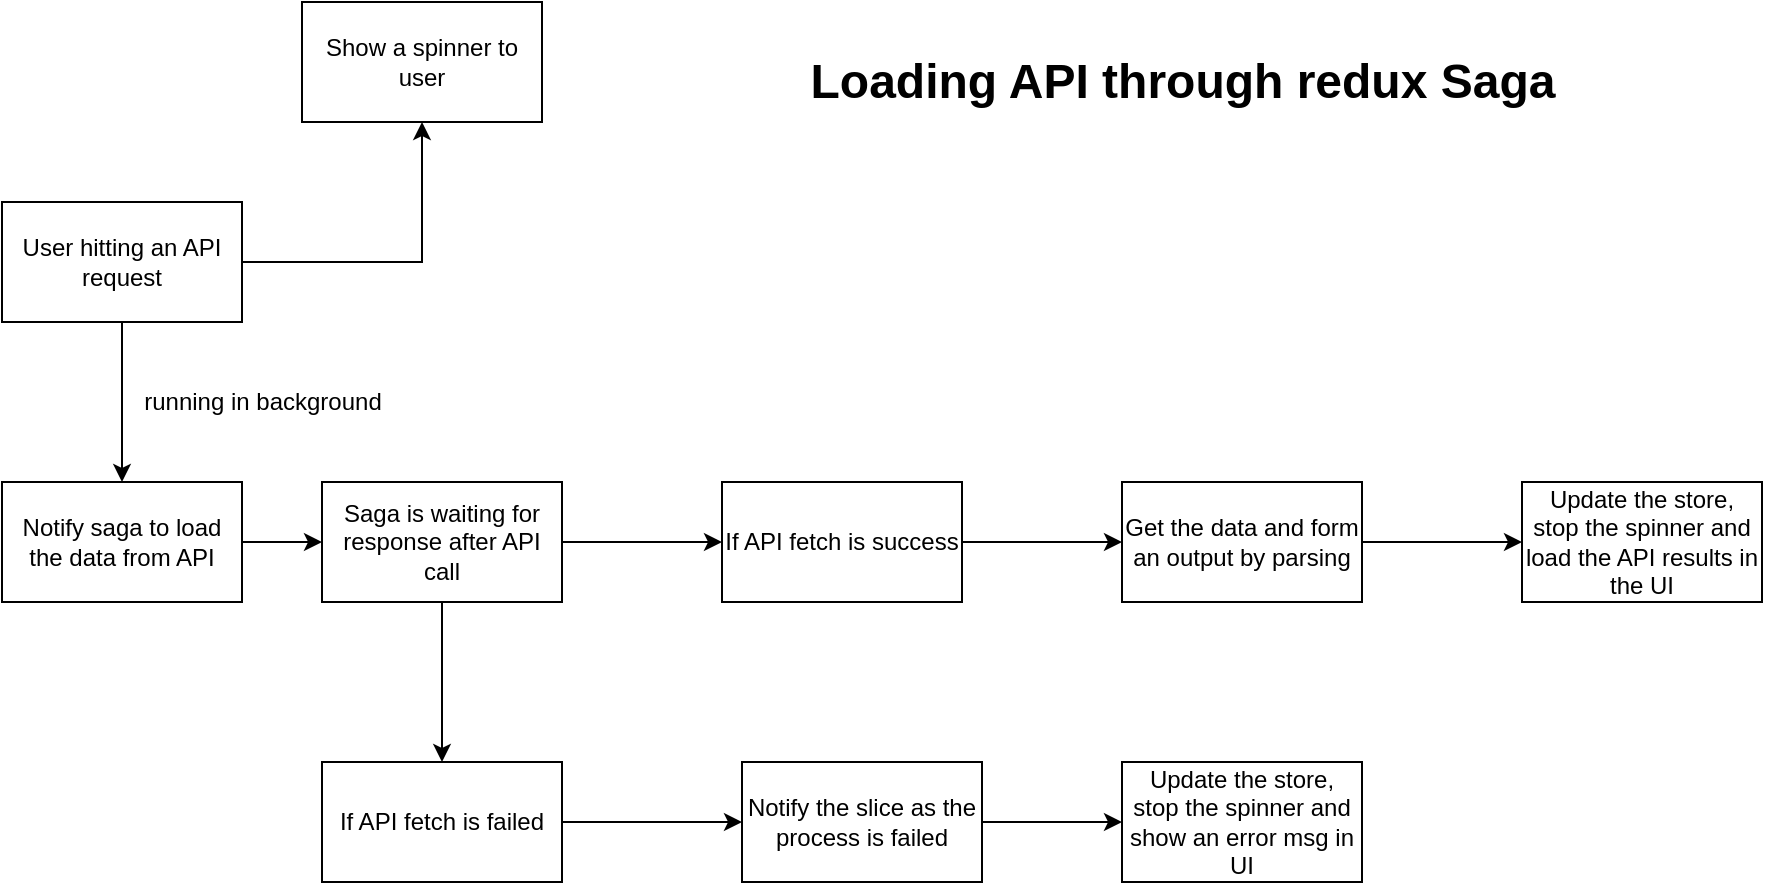 <mxfile version="20.8.15" type="device"><diagram name="Page-1" id="v1ZUOP2UKgoLsI1V8sGX"><mxGraphModel dx="1591" dy="711" grid="1" gridSize="10" guides="1" tooltips="1" connect="1" arrows="1" fold="1" page="1" pageScale="1" pageWidth="850" pageHeight="1100" math="0" shadow="0"><root><mxCell id="0"/><mxCell id="1" parent="0"/><mxCell id="AfVEzcHsNcgUf4TeaKFy-71" value="" style="edgeStyle=orthogonalEdgeStyle;rounded=0;orthogonalLoop=1;jettySize=auto;html=1;" edge="1" parent="1" source="AfVEzcHsNcgUf4TeaKFy-69" target="AfVEzcHsNcgUf4TeaKFy-70"><mxGeometry relative="1" as="geometry"/></mxCell><mxCell id="AfVEzcHsNcgUf4TeaKFy-73" value="" style="edgeStyle=orthogonalEdgeStyle;rounded=0;orthogonalLoop=1;jettySize=auto;html=1;" edge="1" parent="1" source="AfVEzcHsNcgUf4TeaKFy-69" target="AfVEzcHsNcgUf4TeaKFy-72"><mxGeometry relative="1" as="geometry"/></mxCell><mxCell id="AfVEzcHsNcgUf4TeaKFy-69" value="User hitting an API request" style="rounded=0;whiteSpace=wrap;html=1;" vertex="1" parent="1"><mxGeometry x="20" y="130" width="120" height="60" as="geometry"/></mxCell><mxCell id="AfVEzcHsNcgUf4TeaKFy-70" value="Show a spinner to user" style="whiteSpace=wrap;html=1;rounded=0;" vertex="1" parent="1"><mxGeometry x="170" y="30" width="120" height="60" as="geometry"/></mxCell><mxCell id="AfVEzcHsNcgUf4TeaKFy-76" value="" style="edgeStyle=orthogonalEdgeStyle;rounded=0;orthogonalLoop=1;jettySize=auto;html=1;" edge="1" parent="1" source="AfVEzcHsNcgUf4TeaKFy-72" target="AfVEzcHsNcgUf4TeaKFy-75"><mxGeometry relative="1" as="geometry"/></mxCell><mxCell id="AfVEzcHsNcgUf4TeaKFy-72" value="Notify saga to load the data from API" style="whiteSpace=wrap;html=1;rounded=0;" vertex="1" parent="1"><mxGeometry x="20" y="270" width="120" height="60" as="geometry"/></mxCell><mxCell id="AfVEzcHsNcgUf4TeaKFy-74" value="running in background" style="text;html=1;align=center;verticalAlign=middle;resizable=0;points=[];autosize=1;strokeColor=none;fillColor=none;" vertex="1" parent="1"><mxGeometry x="80" y="215" width="140" height="30" as="geometry"/></mxCell><mxCell id="AfVEzcHsNcgUf4TeaKFy-78" value="" style="edgeStyle=orthogonalEdgeStyle;rounded=0;orthogonalLoop=1;jettySize=auto;html=1;" edge="1" parent="1" source="AfVEzcHsNcgUf4TeaKFy-75" target="AfVEzcHsNcgUf4TeaKFy-77"><mxGeometry relative="1" as="geometry"/></mxCell><mxCell id="AfVEzcHsNcgUf4TeaKFy-84" value="" style="edgeStyle=orthogonalEdgeStyle;rounded=0;orthogonalLoop=1;jettySize=auto;html=1;" edge="1" parent="1" source="AfVEzcHsNcgUf4TeaKFy-75" target="AfVEzcHsNcgUf4TeaKFy-83"><mxGeometry relative="1" as="geometry"/></mxCell><mxCell id="AfVEzcHsNcgUf4TeaKFy-75" value="Saga is waiting for response after API call" style="whiteSpace=wrap;html=1;rounded=0;" vertex="1" parent="1"><mxGeometry x="180" y="270" width="120" height="60" as="geometry"/></mxCell><mxCell id="AfVEzcHsNcgUf4TeaKFy-80" value="" style="edgeStyle=orthogonalEdgeStyle;rounded=0;orthogonalLoop=1;jettySize=auto;html=1;" edge="1" parent="1" source="AfVEzcHsNcgUf4TeaKFy-77" target="AfVEzcHsNcgUf4TeaKFy-79"><mxGeometry relative="1" as="geometry"/></mxCell><mxCell id="AfVEzcHsNcgUf4TeaKFy-77" value="If API fetch is failed" style="whiteSpace=wrap;html=1;rounded=0;" vertex="1" parent="1"><mxGeometry x="180" y="410" width="120" height="60" as="geometry"/></mxCell><mxCell id="AfVEzcHsNcgUf4TeaKFy-82" value="" style="edgeStyle=orthogonalEdgeStyle;rounded=0;orthogonalLoop=1;jettySize=auto;html=1;" edge="1" parent="1" source="AfVEzcHsNcgUf4TeaKFy-79" target="AfVEzcHsNcgUf4TeaKFy-81"><mxGeometry relative="1" as="geometry"/></mxCell><mxCell id="AfVEzcHsNcgUf4TeaKFy-79" value="Notify the slice as the process is failed" style="whiteSpace=wrap;html=1;rounded=0;" vertex="1" parent="1"><mxGeometry x="390" y="410" width="120" height="60" as="geometry"/></mxCell><mxCell id="AfVEzcHsNcgUf4TeaKFy-81" value="Update the store, stop the spinner and show an error msg in UI" style="whiteSpace=wrap;html=1;rounded=0;" vertex="1" parent="1"><mxGeometry x="580" y="410" width="120" height="60" as="geometry"/></mxCell><mxCell id="AfVEzcHsNcgUf4TeaKFy-86" value="" style="edgeStyle=orthogonalEdgeStyle;rounded=0;orthogonalLoop=1;jettySize=auto;html=1;" edge="1" parent="1" source="AfVEzcHsNcgUf4TeaKFy-83" target="AfVEzcHsNcgUf4TeaKFy-85"><mxGeometry relative="1" as="geometry"/></mxCell><mxCell id="AfVEzcHsNcgUf4TeaKFy-83" value="If API fetch is success" style="whiteSpace=wrap;html=1;rounded=0;" vertex="1" parent="1"><mxGeometry x="380" y="270" width="120" height="60" as="geometry"/></mxCell><mxCell id="AfVEzcHsNcgUf4TeaKFy-88" value="" style="edgeStyle=orthogonalEdgeStyle;rounded=0;orthogonalLoop=1;jettySize=auto;html=1;" edge="1" parent="1" source="AfVEzcHsNcgUf4TeaKFy-85" target="AfVEzcHsNcgUf4TeaKFy-87"><mxGeometry relative="1" as="geometry"/></mxCell><mxCell id="AfVEzcHsNcgUf4TeaKFy-85" value="Get the data and form an output by parsing" style="whiteSpace=wrap;html=1;rounded=0;" vertex="1" parent="1"><mxGeometry x="580" y="270" width="120" height="60" as="geometry"/></mxCell><mxCell id="AfVEzcHsNcgUf4TeaKFy-87" value="Update the store, stop the spinner and load the API results in the UI" style="whiteSpace=wrap;html=1;rounded=0;" vertex="1" parent="1"><mxGeometry x="780" y="270" width="120" height="60" as="geometry"/></mxCell><mxCell id="AfVEzcHsNcgUf4TeaKFy-90" value="&lt;font style=&quot;font-size: 24px;&quot;&gt;&lt;b&gt;Loading API through redux Saga&lt;/b&gt;&lt;/font&gt;" style="text;html=1;align=center;verticalAlign=middle;resizable=0;points=[];autosize=1;strokeColor=none;fillColor=none;" vertex="1" parent="1"><mxGeometry x="410" y="50" width="400" height="40" as="geometry"/></mxCell></root></mxGraphModel></diagram></mxfile>